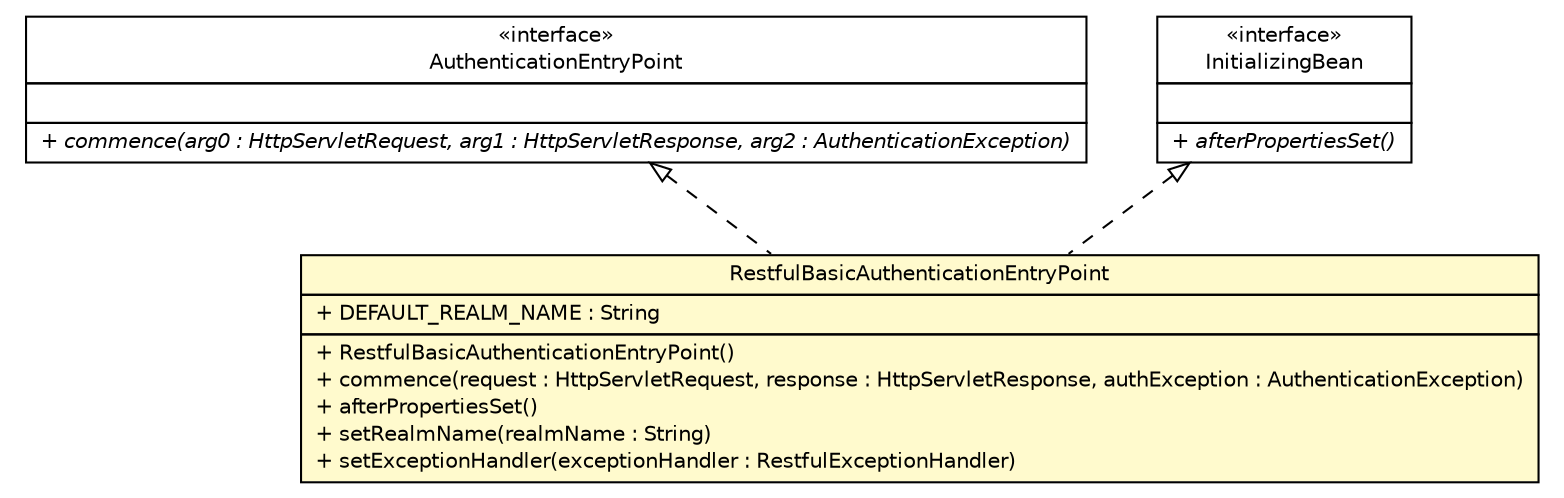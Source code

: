 #!/usr/local/bin/dot
#
# Class diagram 
# Generated by UMLGraph version R5_6-24-gf6e263 (http://www.umlgraph.org/)
#

digraph G {
	edge [fontname="Helvetica",fontsize=10,labelfontname="Helvetica",labelfontsize=10];
	node [fontname="Helvetica",fontsize=10,shape=plaintext];
	nodesep=0.25;
	ranksep=0.5;
	// com.yirendai.oss.lib.security.internal.rest.RestfulBasicAuthenticationEntryPoint
	c3172 [label=<<table title="com.yirendai.oss.lib.security.internal.rest.RestfulBasicAuthenticationEntryPoint" border="0" cellborder="1" cellspacing="0" cellpadding="2" port="p" bgcolor="lemonChiffon" href="./RestfulBasicAuthenticationEntryPoint.html">
		<tr><td><table border="0" cellspacing="0" cellpadding="1">
<tr><td align="center" balign="center"> RestfulBasicAuthenticationEntryPoint </td></tr>
		</table></td></tr>
		<tr><td><table border="0" cellspacing="0" cellpadding="1">
<tr><td align="left" balign="left"> + DEFAULT_REALM_NAME : String </td></tr>
		</table></td></tr>
		<tr><td><table border="0" cellspacing="0" cellpadding="1">
<tr><td align="left" balign="left"> + RestfulBasicAuthenticationEntryPoint() </td></tr>
<tr><td align="left" balign="left"> + commence(request : HttpServletRequest, response : HttpServletResponse, authException : AuthenticationException) </td></tr>
<tr><td align="left" balign="left"> + afterPropertiesSet() </td></tr>
<tr><td align="left" balign="left"> + setRealmName(realmName : String) </td></tr>
<tr><td align="left" balign="left"> + setExceptionHandler(exceptionHandler : RestfulExceptionHandler) </td></tr>
		</table></td></tr>
		</table>>, URL="./RestfulBasicAuthenticationEntryPoint.html", fontname="Helvetica", fontcolor="black", fontsize=10.0];
	//com.yirendai.oss.lib.security.internal.rest.RestfulBasicAuthenticationEntryPoint implements org.springframework.security.web.AuthenticationEntryPoint
	c3196:p -> c3172:p [dir=back,arrowtail=empty,style=dashed];
	//com.yirendai.oss.lib.security.internal.rest.RestfulBasicAuthenticationEntryPoint implements org.springframework.beans.factory.InitializingBean
	c3197:p -> c3172:p [dir=back,arrowtail=empty,style=dashed];
	// org.springframework.beans.factory.InitializingBean
	c3197 [label=<<table title="org.springframework.beans.factory.InitializingBean" border="0" cellborder="1" cellspacing="0" cellpadding="2" port="p" href="http://java.sun.com/j2se/1.4.2/docs/api/org/springframework/beans/factory/InitializingBean.html">
		<tr><td><table border="0" cellspacing="0" cellpadding="1">
<tr><td align="center" balign="center"> &#171;interface&#187; </td></tr>
<tr><td align="center" balign="center"> InitializingBean </td></tr>
		</table></td></tr>
		<tr><td><table border="0" cellspacing="0" cellpadding="1">
<tr><td align="left" balign="left">  </td></tr>
		</table></td></tr>
		<tr><td><table border="0" cellspacing="0" cellpadding="1">
<tr><td align="left" balign="left"><font face="Helvetica-Oblique" point-size="10.0"> + afterPropertiesSet() </font></td></tr>
		</table></td></tr>
		</table>>, URL="http://java.sun.com/j2se/1.4.2/docs/api/org/springframework/beans/factory/InitializingBean.html", fontname="Helvetica", fontcolor="black", fontsize=10.0];
	// org.springframework.security.web.AuthenticationEntryPoint
	c3196 [label=<<table title="org.springframework.security.web.AuthenticationEntryPoint" border="0" cellborder="1" cellspacing="0" cellpadding="2" port="p" href="http://java.sun.com/j2se/1.4.2/docs/api/org/springframework/security/web/AuthenticationEntryPoint.html">
		<tr><td><table border="0" cellspacing="0" cellpadding="1">
<tr><td align="center" balign="center"> &#171;interface&#187; </td></tr>
<tr><td align="center" balign="center"> AuthenticationEntryPoint </td></tr>
		</table></td></tr>
		<tr><td><table border="0" cellspacing="0" cellpadding="1">
<tr><td align="left" balign="left">  </td></tr>
		</table></td></tr>
		<tr><td><table border="0" cellspacing="0" cellpadding="1">
<tr><td align="left" balign="left"><font face="Helvetica-Oblique" point-size="10.0"> + commence(arg0 : HttpServletRequest, arg1 : HttpServletResponse, arg2 : AuthenticationException) </font></td></tr>
		</table></td></tr>
		</table>>, URL="http://java.sun.com/j2se/1.4.2/docs/api/org/springframework/security/web/AuthenticationEntryPoint.html", fontname="Helvetica", fontcolor="black", fontsize=10.0];
}

